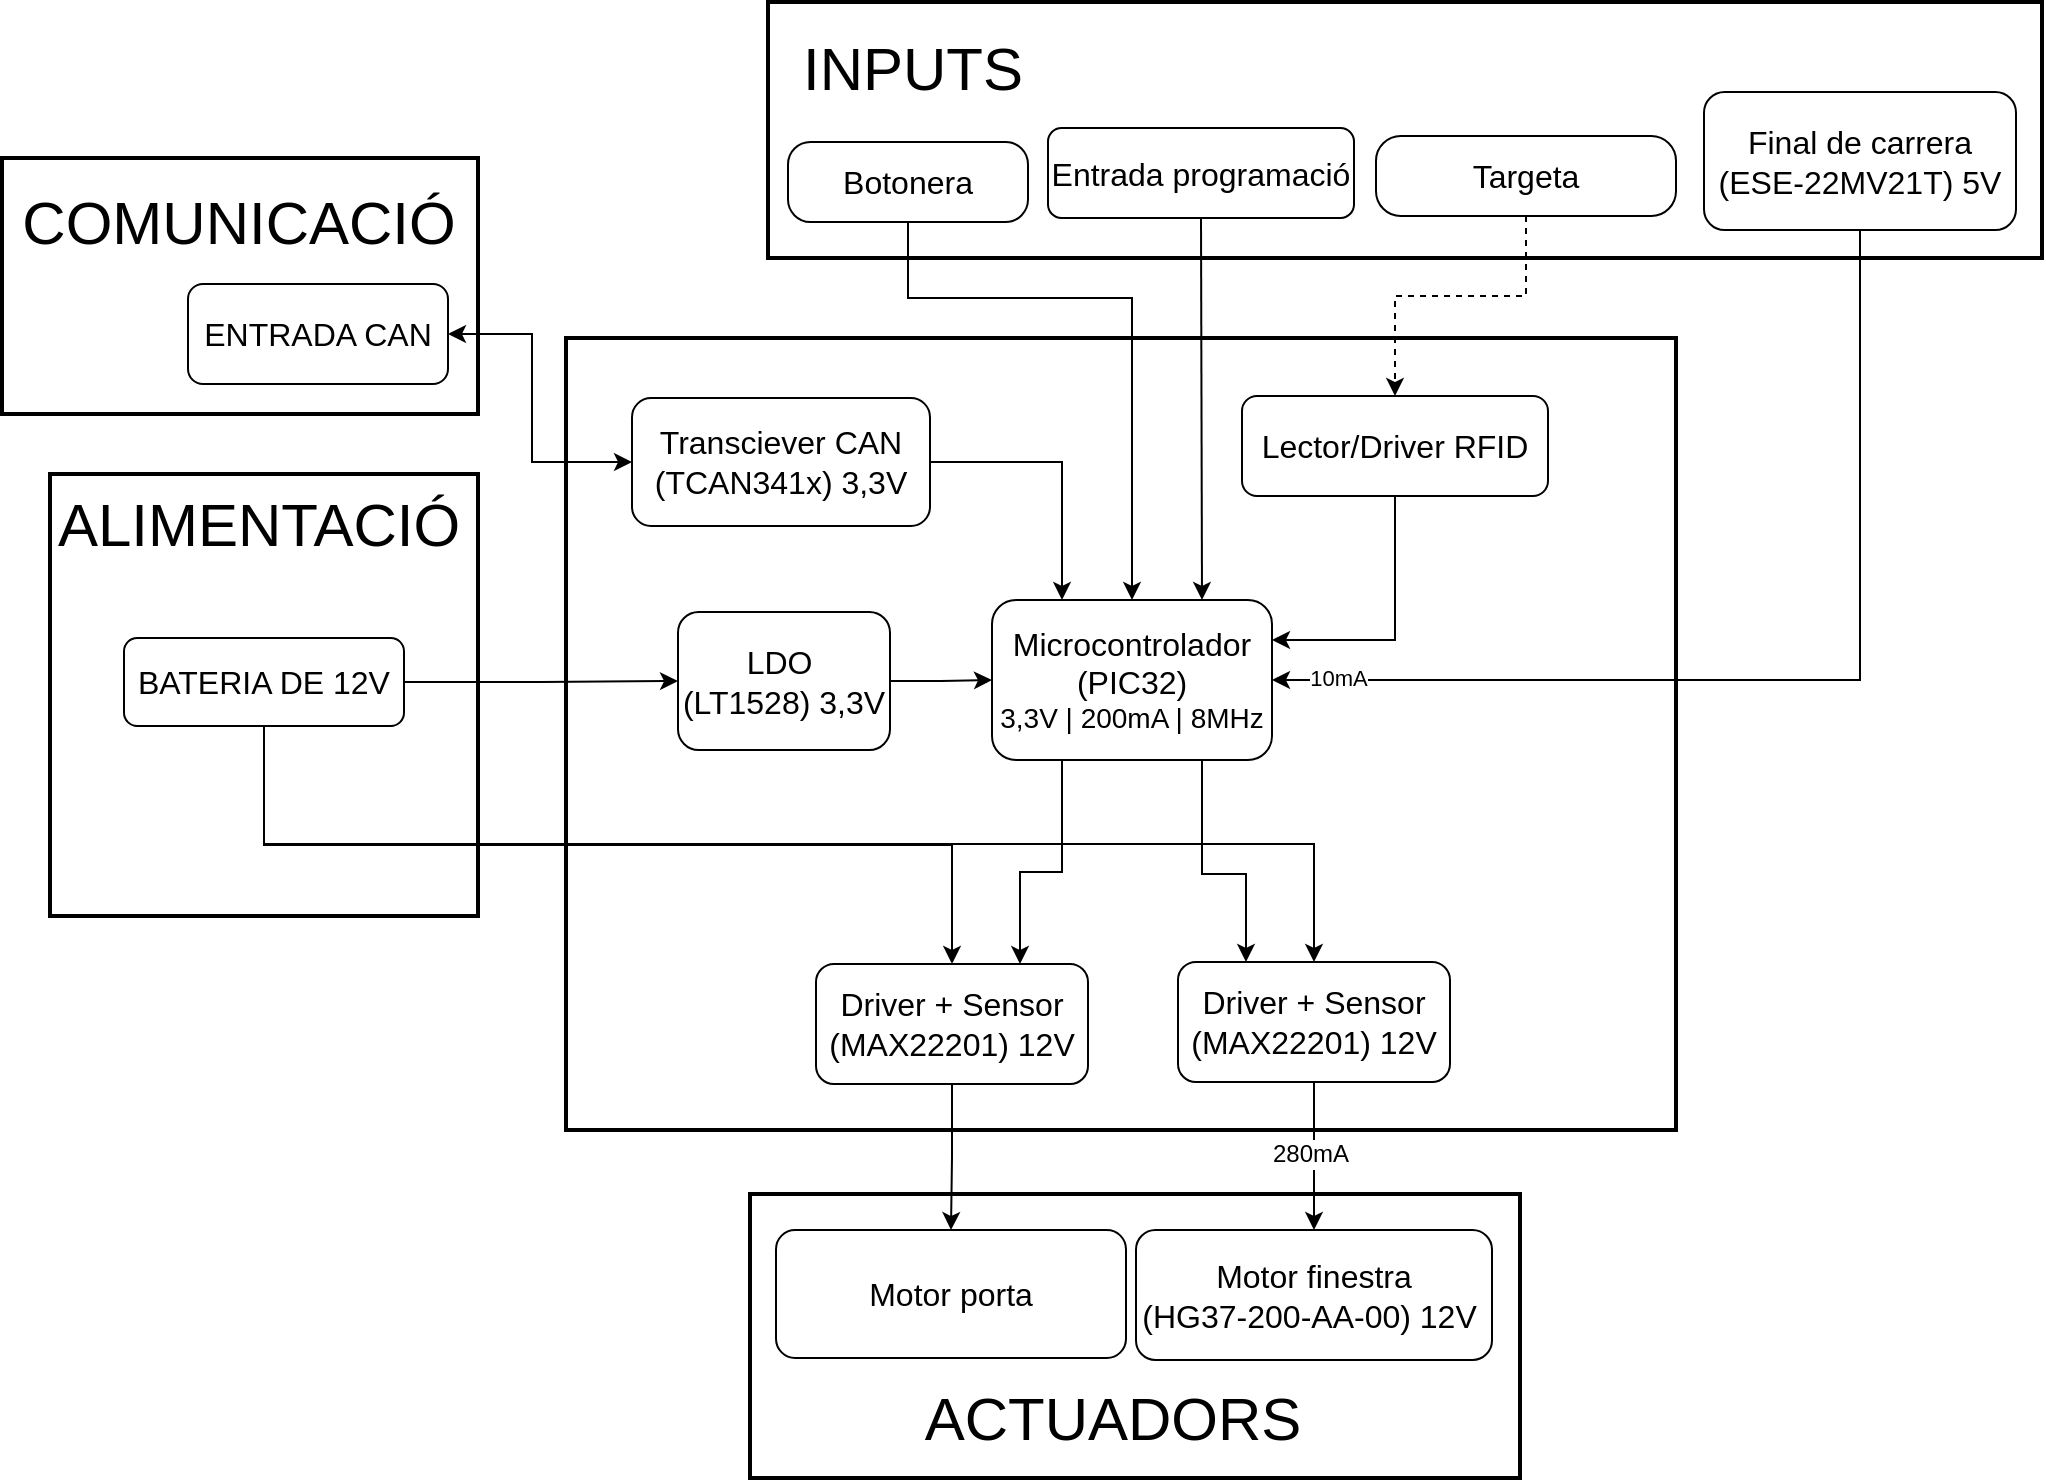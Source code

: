 <mxfile version="24.2.1" type="github">
  <diagram name="Página-1" id="q5periCT_SVE8BOHwdkj">
    <mxGraphModel dx="2127" dy="1976" grid="0" gridSize="10" guides="0" tooltips="1" connect="1" arrows="1" fold="1" page="0" pageScale="1" pageWidth="827" pageHeight="1169" math="0" shadow="0">
      <root>
        <mxCell id="0" />
        <mxCell id="1" parent="0" />
        <mxCell id="7e45yHygu9Vf65yF00u1-1" value="" style="rounded=0;whiteSpace=wrap;html=1;strokeWidth=2;" vertex="1" parent="1">
          <mxGeometry x="251" y="534" width="385" height="142" as="geometry" />
        </mxCell>
        <mxCell id="7e45yHygu9Vf65yF00u1-2" value="" style="rounded=0;whiteSpace=wrap;html=1;strokeWidth=2;" vertex="1" parent="1">
          <mxGeometry x="-99" y="174" width="214" height="221" as="geometry" />
        </mxCell>
        <mxCell id="7e45yHygu9Vf65yF00u1-3" value="" style="rounded=0;whiteSpace=wrap;html=1;strokeWidth=2;" vertex="1" parent="1">
          <mxGeometry x="-123" y="16" width="238" height="128" as="geometry" />
        </mxCell>
        <mxCell id="7e45yHygu9Vf65yF00u1-4" value="" style="rounded=0;whiteSpace=wrap;html=1;strokeWidth=2;" vertex="1" parent="1">
          <mxGeometry x="260" y="-62" width="637" height="128" as="geometry" />
        </mxCell>
        <mxCell id="7e45yHygu9Vf65yF00u1-5" value="" style="rounded=0;whiteSpace=wrap;html=1;strokeWidth=2;" vertex="1" parent="1">
          <mxGeometry x="159" y="106" width="555" height="396" as="geometry" />
        </mxCell>
        <mxCell id="7e45yHygu9Vf65yF00u1-6" style="edgeStyle=orthogonalEdgeStyle;rounded=0;orthogonalLoop=1;jettySize=auto;html=1;exitX=1;exitY=0.5;exitDx=0;exitDy=0;" edge="1" parent="1" source="7e45yHygu9Vf65yF00u1-8" target="7e45yHygu9Vf65yF00u1-11">
          <mxGeometry relative="1" as="geometry" />
        </mxCell>
        <mxCell id="7e45yHygu9Vf65yF00u1-7" value="&lt;font style=&quot;font-size: 12px;&quot;&gt;200mA&lt;/font&gt;" style="edgeLabel;html=1;align=center;verticalAlign=middle;resizable=0;points=[];" connectable="0" vertex="1" parent="7e45yHygu9Vf65yF00u1-6">
          <mxGeometry x="0.354" relative="1" as="geometry">
            <mxPoint x="56" y="-1" as="offset" />
          </mxGeometry>
        </mxCell>
        <mxCell id="7e45yHygu9Vf65yF00u1-8" value="&lt;font style=&quot;font-size: 16px;&quot;&gt;LDO&amp;nbsp;&lt;br&gt;&lt;/font&gt;&lt;div&gt;&lt;font style=&quot;font-size: 16px;&quot;&gt;&lt;span style=&quot;background-color: transparent; font-family: Arial, sans-serif; font-size: 12pt; white-space-collapse: preserve;&quot;&gt;(LT1528) &lt;/span&gt;3,3V&lt;/font&gt;&lt;/div&gt;" style="rounded=1;whiteSpace=wrap;html=1;fontSize=12;glass=0;strokeWidth=1;shadow=0;" vertex="1" parent="1">
          <mxGeometry x="215" y="243" width="106" height="69" as="geometry" />
        </mxCell>
        <mxCell id="7e45yHygu9Vf65yF00u1-9" style="edgeStyle=orthogonalEdgeStyle;rounded=0;orthogonalLoop=1;jettySize=auto;html=1;exitX=0.25;exitY=1;exitDx=0;exitDy=0;entryX=0.75;entryY=0;entryDx=0;entryDy=0;" edge="1" parent="1" source="7e45yHygu9Vf65yF00u1-11" target="7e45yHygu9Vf65yF00u1-13">
          <mxGeometry relative="1" as="geometry">
            <Array as="points">
              <mxPoint x="407" y="373" />
              <mxPoint x="386" y="373" />
            </Array>
          </mxGeometry>
        </mxCell>
        <mxCell id="7e45yHygu9Vf65yF00u1-10" style="edgeStyle=orthogonalEdgeStyle;rounded=0;orthogonalLoop=1;jettySize=auto;html=1;exitX=0.75;exitY=1;exitDx=0;exitDy=0;entryX=0.25;entryY=0;entryDx=0;entryDy=0;" edge="1" parent="1" source="7e45yHygu9Vf65yF00u1-11" target="7e45yHygu9Vf65yF00u1-37">
          <mxGeometry relative="1" as="geometry">
            <Array as="points">
              <mxPoint x="477" y="374" />
              <mxPoint x="499" y="374" />
            </Array>
          </mxGeometry>
        </mxCell>
        <mxCell id="7e45yHygu9Vf65yF00u1-11" value="&lt;div&gt;&lt;font style=&quot;font-size: 16px;&quot;&gt;Microcontrolador (PIC32)&lt;/font&gt;&lt;/div&gt;&lt;div style=&quot;font-size: 14px;&quot;&gt;&lt;font style=&quot;font-size: 14px;&quot;&gt;3,3V | 200mA | 8MHz&lt;font style=&quot;font-size: 14px;&quot;&gt;&lt;br&gt;&lt;/font&gt;&lt;/font&gt;&lt;/div&gt;" style="rounded=1;whiteSpace=wrap;html=1;fontSize=12;glass=0;strokeWidth=1;shadow=0;" vertex="1" parent="1">
          <mxGeometry x="372" y="237" width="140" height="80" as="geometry" />
        </mxCell>
        <mxCell id="7e45yHygu9Vf65yF00u1-12" style="edgeStyle=orthogonalEdgeStyle;rounded=0;orthogonalLoop=1;jettySize=auto;html=1;exitX=0.5;exitY=1;exitDx=0;exitDy=0;" edge="1" parent="1" source="7e45yHygu9Vf65yF00u1-13" target="7e45yHygu9Vf65yF00u1-38">
          <mxGeometry relative="1" as="geometry" />
        </mxCell>
        <mxCell id="7e45yHygu9Vf65yF00u1-13" value="&lt;font style=&quot;font-size: 16px;&quot;&gt;Driver + Sensor&lt;/font&gt;&lt;div&gt;&lt;font style=&quot;font-size: 16px;&quot;&gt;(&lt;span id=&quot;docs-internal-guid-59b19369-7fff-1bd9-5bc9-37068acd6d61&quot;&gt;&lt;span style=&quot;font-size: 12pt; font-family: Arial, sans-serif; background-color: transparent; font-variant-numeric: normal; font-variant-east-asian: normal; font-variant-alternates: normal; font-variant-position: normal; vertical-align: baseline; white-space-collapse: preserve;&quot;&gt;MAX22201) &lt;/span&gt;&lt;/span&gt;12V&lt;/font&gt;&lt;/div&gt;" style="rounded=1;whiteSpace=wrap;html=1;fontSize=12;glass=0;strokeWidth=1;shadow=0;" vertex="1" parent="1">
          <mxGeometry x="284" y="419" width="136" height="60" as="geometry" />
        </mxCell>
        <mxCell id="7e45yHygu9Vf65yF00u1-14" style="rounded=0;orthogonalLoop=1;jettySize=auto;html=1;exitX=0.5;exitY=1;exitDx=0;exitDy=0;entryX=0.75;entryY=0;entryDx=0;entryDy=0;" edge="1" parent="1" source="7e45yHygu9Vf65yF00u1-15" target="7e45yHygu9Vf65yF00u1-11">
          <mxGeometry relative="1" as="geometry" />
        </mxCell>
        <mxCell id="7e45yHygu9Vf65yF00u1-15" value="&lt;font style=&quot;font-size: 16px;&quot;&gt;Entrada programació&lt;/font&gt;" style="rounded=1;whiteSpace=wrap;html=1;fontSize=12;glass=0;strokeWidth=1;shadow=0;" vertex="1" parent="1">
          <mxGeometry x="400" y="1" width="153" height="45" as="geometry" />
        </mxCell>
        <mxCell id="7e45yHygu9Vf65yF00u1-16" style="edgeStyle=orthogonalEdgeStyle;rounded=0;orthogonalLoop=1;jettySize=auto;html=1;exitX=0.5;exitY=1;exitDx=0;exitDy=0;entryX=0.5;entryY=0;entryDx=0;entryDy=0;" edge="1" parent="1" source="7e45yHygu9Vf65yF00u1-19" target="7e45yHygu9Vf65yF00u1-13">
          <mxGeometry relative="1" as="geometry" />
        </mxCell>
        <mxCell id="7e45yHygu9Vf65yF00u1-17" style="edgeStyle=orthogonalEdgeStyle;rounded=0;orthogonalLoop=1;jettySize=auto;html=1;exitX=0.5;exitY=1;exitDx=0;exitDy=0;entryX=0.5;entryY=0;entryDx=0;entryDy=0;" edge="1" parent="1" source="7e45yHygu9Vf65yF00u1-19" target="7e45yHygu9Vf65yF00u1-37">
          <mxGeometry relative="1" as="geometry" />
        </mxCell>
        <mxCell id="7e45yHygu9Vf65yF00u1-18" style="edgeStyle=orthogonalEdgeStyle;rounded=0;orthogonalLoop=1;jettySize=auto;html=1;entryX=0;entryY=0.5;entryDx=0;entryDy=0;" edge="1" parent="1" source="7e45yHygu9Vf65yF00u1-19" target="7e45yHygu9Vf65yF00u1-8">
          <mxGeometry relative="1" as="geometry" />
        </mxCell>
        <mxCell id="7e45yHygu9Vf65yF00u1-19" value="&lt;font style=&quot;font-size: 16px;&quot;&gt;BATERIA DE 12V&lt;br&gt;&lt;/font&gt;" style="rounded=1;whiteSpace=wrap;html=1;fontSize=12;glass=0;strokeWidth=1;shadow=0;" vertex="1" parent="1">
          <mxGeometry x="-62" y="256" width="140" height="44" as="geometry" />
        </mxCell>
        <mxCell id="7e45yHygu9Vf65yF00u1-20" style="edgeStyle=orthogonalEdgeStyle;rounded=0;orthogonalLoop=1;jettySize=auto;html=1;exitX=0.5;exitY=1;exitDx=0;exitDy=0;entryX=1;entryY=0.5;entryDx=0;entryDy=0;" edge="1" parent="1" source="7e45yHygu9Vf65yF00u1-22" target="7e45yHygu9Vf65yF00u1-11">
          <mxGeometry relative="1" as="geometry" />
        </mxCell>
        <mxCell id="7e45yHygu9Vf65yF00u1-21" value="10mA" style="edgeLabel;html=1;align=center;verticalAlign=middle;resizable=0;points=[];" connectable="0" vertex="1" parent="7e45yHygu9Vf65yF00u1-20">
          <mxGeometry x="0.615" relative="1" as="geometry">
            <mxPoint x="-67" y="-1" as="offset" />
          </mxGeometry>
        </mxCell>
        <mxCell id="7e45yHygu9Vf65yF00u1-22" value="&lt;font style=&quot;font-size: 16px;&quot;&gt;Final de carrera&lt;/font&gt;&lt;div&gt;&lt;font style=&quot;font-size: 16px;&quot;&gt;(ESE-22MV21T) 5V&lt;/font&gt;&lt;/div&gt;" style="rounded=1;whiteSpace=wrap;html=1;fontSize=12;glass=0;strokeWidth=1;shadow=0;" vertex="1" parent="1">
          <mxGeometry x="728" y="-17" width="156" height="69" as="geometry" />
        </mxCell>
        <mxCell id="7e45yHygu9Vf65yF00u1-23" style="edgeStyle=orthogonalEdgeStyle;rounded=0;orthogonalLoop=1;jettySize=auto;html=1;exitX=0.5;exitY=1;exitDx=0;exitDy=0;entryX=0.5;entryY=0;entryDx=0;entryDy=0;" edge="1" parent="1" source="7e45yHygu9Vf65yF00u1-24" target="7e45yHygu9Vf65yF00u1-11">
          <mxGeometry relative="1" as="geometry">
            <Array as="points">
              <mxPoint x="330" y="86" />
              <mxPoint x="442" y="86" />
            </Array>
          </mxGeometry>
        </mxCell>
        <mxCell id="7e45yHygu9Vf65yF00u1-24" value="&lt;font style=&quot;font-size: 16px;&quot;&gt;Botonera&lt;/font&gt;" style="rounded=1;whiteSpace=wrap;html=1;fontSize=12;glass=0;strokeWidth=1;shadow=0;arcSize=28;" vertex="1" parent="1">
          <mxGeometry x="270" y="8" width="120" height="40" as="geometry" />
        </mxCell>
        <mxCell id="7e45yHygu9Vf65yF00u1-25" style="edgeStyle=orthogonalEdgeStyle;rounded=0;orthogonalLoop=1;jettySize=auto;html=1;exitX=0.5;exitY=1;exitDx=0;exitDy=0;entryX=1;entryY=0.25;entryDx=0;entryDy=0;" edge="1" parent="1" source="7e45yHygu9Vf65yF00u1-26" target="7e45yHygu9Vf65yF00u1-11">
          <mxGeometry relative="1" as="geometry" />
        </mxCell>
        <mxCell id="7e45yHygu9Vf65yF00u1-26" value="&lt;font style=&quot;font-size: 16px;&quot;&gt;Lector/Driver RFID&lt;/font&gt;" style="rounded=1;whiteSpace=wrap;html=1;fontSize=12;glass=0;strokeWidth=1;shadow=0;" vertex="1" parent="1">
          <mxGeometry x="497" y="135" width="153" height="50" as="geometry" />
        </mxCell>
        <mxCell id="7e45yHygu9Vf65yF00u1-27" value="&lt;font style=&quot;font-size: 16px;&quot;&gt;Motor finestra&lt;/font&gt;&lt;div&gt;&lt;span style=&quot;font-size: 16px;&quot;&gt;(HG37-200-AA-00) 12V&amp;nbsp;&lt;/span&gt;&lt;/div&gt;" style="rounded=1;whiteSpace=wrap;html=1;fontSize=12;glass=0;strokeWidth=1;shadow=0;" vertex="1" parent="1">
          <mxGeometry x="444" y="552" width="178" height="65" as="geometry" />
        </mxCell>
        <mxCell id="7e45yHygu9Vf65yF00u1-28" style="edgeStyle=orthogonalEdgeStyle;rounded=0;orthogonalLoop=1;jettySize=auto;html=1;exitX=0.5;exitY=1;exitDx=0;exitDy=0;entryX=0.5;entryY=0;entryDx=0;entryDy=0;dashed=1;" edge="1" parent="1" source="7e45yHygu9Vf65yF00u1-30" target="7e45yHygu9Vf65yF00u1-26">
          <mxGeometry relative="1" as="geometry">
            <Array as="points">
              <mxPoint x="639" y="85" />
              <mxPoint x="574" y="85" />
            </Array>
          </mxGeometry>
        </mxCell>
        <mxCell id="7e45yHygu9Vf65yF00u1-29" value="&lt;span style=&quot;font-size: 30px;&quot;&gt;COMUNICACIÓ&lt;/span&gt;" style="edgeLabel;html=1;align=center;verticalAlign=middle;resizable=0;points=[];" connectable="0" vertex="1" parent="7e45yHygu9Vf65yF00u1-28">
          <mxGeometry x="0.134" y="-5" relative="1" as="geometry">
            <mxPoint x="-596" y="-32" as="offset" />
          </mxGeometry>
        </mxCell>
        <mxCell id="7e45yHygu9Vf65yF00u1-30" value="&lt;font style=&quot;font-size: 16px;&quot;&gt;Targeta&lt;/font&gt;" style="rounded=1;whiteSpace=wrap;html=1;fontSize=12;glass=0;strokeWidth=1;shadow=0;arcSize=31;" vertex="1" parent="1">
          <mxGeometry x="564" y="5" width="150" height="40" as="geometry" />
        </mxCell>
        <mxCell id="7e45yHygu9Vf65yF00u1-31" style="edgeStyle=orthogonalEdgeStyle;rounded=0;orthogonalLoop=1;jettySize=auto;html=1;entryX=0.25;entryY=0;entryDx=0;entryDy=0;" edge="1" parent="1" source="7e45yHygu9Vf65yF00u1-33" target="7e45yHygu9Vf65yF00u1-11">
          <mxGeometry relative="1" as="geometry" />
        </mxCell>
        <mxCell id="7e45yHygu9Vf65yF00u1-32" value="&lt;font style=&quot;font-size: 30px;&quot;&gt;INPUTS&lt;/font&gt;" style="edgeLabel;html=1;align=center;verticalAlign=middle;resizable=0;points=[];" connectable="0" vertex="1" parent="7e45yHygu9Vf65yF00u1-31">
          <mxGeometry x="0.108" y="-3" relative="1" as="geometry">
            <mxPoint x="-72" y="-206" as="offset" />
          </mxGeometry>
        </mxCell>
        <mxCell id="7e45yHygu9Vf65yF00u1-33" value="&lt;font style=&quot;font-size: 16px;&quot;&gt;Transciever CAN (&lt;span id=&quot;docs-internal-guid-9ef7ac20-7fff-d547-c351-844e907cfaec&quot;&gt;&lt;span style=&quot;font-size: 12pt; font-family: Arial, sans-serif; background-color: transparent; font-variant-numeric: normal; font-variant-east-asian: normal; font-variant-alternates: normal; font-variant-position: normal; vertical-align: baseline; white-space-collapse: preserve;&quot;&gt;TCAN341x&lt;/span&gt;&lt;/span&gt;) 3,3V&lt;/font&gt;" style="rounded=1;whiteSpace=wrap;html=1;fontSize=12;glass=0;strokeWidth=1;shadow=0;" vertex="1" parent="1">
          <mxGeometry x="192" y="136" width="149" height="64" as="geometry" />
        </mxCell>
        <mxCell id="7e45yHygu9Vf65yF00u1-34" style="edgeStyle=orthogonalEdgeStyle;rounded=0;orthogonalLoop=1;jettySize=auto;html=1;entryX=0;entryY=0.5;entryDx=0;entryDy=0;startArrow=classic;startFill=1;" edge="1" parent="1" source="7e45yHygu9Vf65yF00u1-35" target="7e45yHygu9Vf65yF00u1-33">
          <mxGeometry relative="1" as="geometry">
            <Array as="points">
              <mxPoint x="142" y="104" />
              <mxPoint x="142" y="168" />
            </Array>
          </mxGeometry>
        </mxCell>
        <mxCell id="7e45yHygu9Vf65yF00u1-35" value="&lt;font style=&quot;font-size: 16px;&quot;&gt;ENTRADA CAN&lt;/font&gt;" style="rounded=1;whiteSpace=wrap;html=1;fontSize=12;glass=0;strokeWidth=1;shadow=0;" vertex="1" parent="1">
          <mxGeometry x="-30" y="79" width="130" height="50" as="geometry" />
        </mxCell>
        <mxCell id="7e45yHygu9Vf65yF00u1-36" style="edgeStyle=orthogonalEdgeStyle;rounded=0;orthogonalLoop=1;jettySize=auto;html=1;exitX=0.5;exitY=1;exitDx=0;exitDy=0;" edge="1" parent="1" source="7e45yHygu9Vf65yF00u1-37" target="7e45yHygu9Vf65yF00u1-27">
          <mxGeometry relative="1" as="geometry" />
        </mxCell>
        <mxCell id="7e45yHygu9Vf65yF00u1-37" value="&lt;font style=&quot;font-size: 16px;&quot;&gt;Driver + Sensor&lt;/font&gt;&lt;div&gt;&lt;span style=&quot;font-size: 16px;&quot;&gt;(&lt;/span&gt;&lt;span style=&quot;font-size: 16px;&quot; id=&quot;docs-internal-guid-59b19369-7fff-1bd9-5bc9-37068acd6d61&quot;&gt;&lt;span style=&quot;font-size: 12pt; font-family: Arial, sans-serif; background-color: transparent; font-variant-numeric: normal; font-variant-east-asian: normal; font-variant-alternates: normal; font-variant-position: normal; vertical-align: baseline; white-space-collapse: preserve;&quot;&gt;MAX22201) &lt;/span&gt;&lt;/span&gt;&lt;span style=&quot;font-size: 16px;&quot;&gt;12V&lt;/span&gt;&lt;br&gt;&lt;/div&gt;" style="rounded=1;whiteSpace=wrap;html=1;fontSize=12;glass=0;strokeWidth=1;shadow=0;" vertex="1" parent="1">
          <mxGeometry x="465" y="418" width="136" height="60" as="geometry" />
        </mxCell>
        <mxCell id="7e45yHygu9Vf65yF00u1-38" value="&lt;font style=&quot;font-size: 16px;&quot;&gt;Motor porta&lt;/font&gt;" style="rounded=1;whiteSpace=wrap;html=1;fontSize=12;glass=0;strokeWidth=1;shadow=0;" vertex="1" parent="1">
          <mxGeometry x="264" y="552" width="175" height="64" as="geometry" />
        </mxCell>
        <mxCell id="7e45yHygu9Vf65yF00u1-39" value="&lt;font style=&quot;font-size: 12px;&quot;&gt;280mA&lt;/font&gt;" style="edgeLabel;html=1;align=center;verticalAlign=middle;resizable=0;points=[];" connectable="0" vertex="1" parent="1">
          <mxGeometry x="550.997" y="478.001" as="geometry">
            <mxPoint x="-20" y="36" as="offset" />
          </mxGeometry>
        </mxCell>
        <mxCell id="7e45yHygu9Vf65yF00u1-40" value="&lt;span style=&quot;font-size: 30px;&quot;&gt;ALIMENTACIÓ&lt;/span&gt;" style="edgeLabel;html=1;align=center;verticalAlign=middle;resizable=0;points=[];" connectable="0" vertex="1" parent="1">
          <mxGeometry x="-15.999" y="200.998" as="geometry">
            <mxPoint x="21" y="-2" as="offset" />
          </mxGeometry>
        </mxCell>
        <mxCell id="7e45yHygu9Vf65yF00u1-41" value="&lt;span style=&quot;font-size: 30px;&quot;&gt;ACTUADORS&lt;/span&gt;" style="edgeLabel;html=1;align=center;verticalAlign=middle;resizable=0;points=[];" connectable="0" vertex="1" parent="1">
          <mxGeometry x="432.0" y="646.003" as="geometry" />
        </mxCell>
      </root>
    </mxGraphModel>
  </diagram>
</mxfile>
